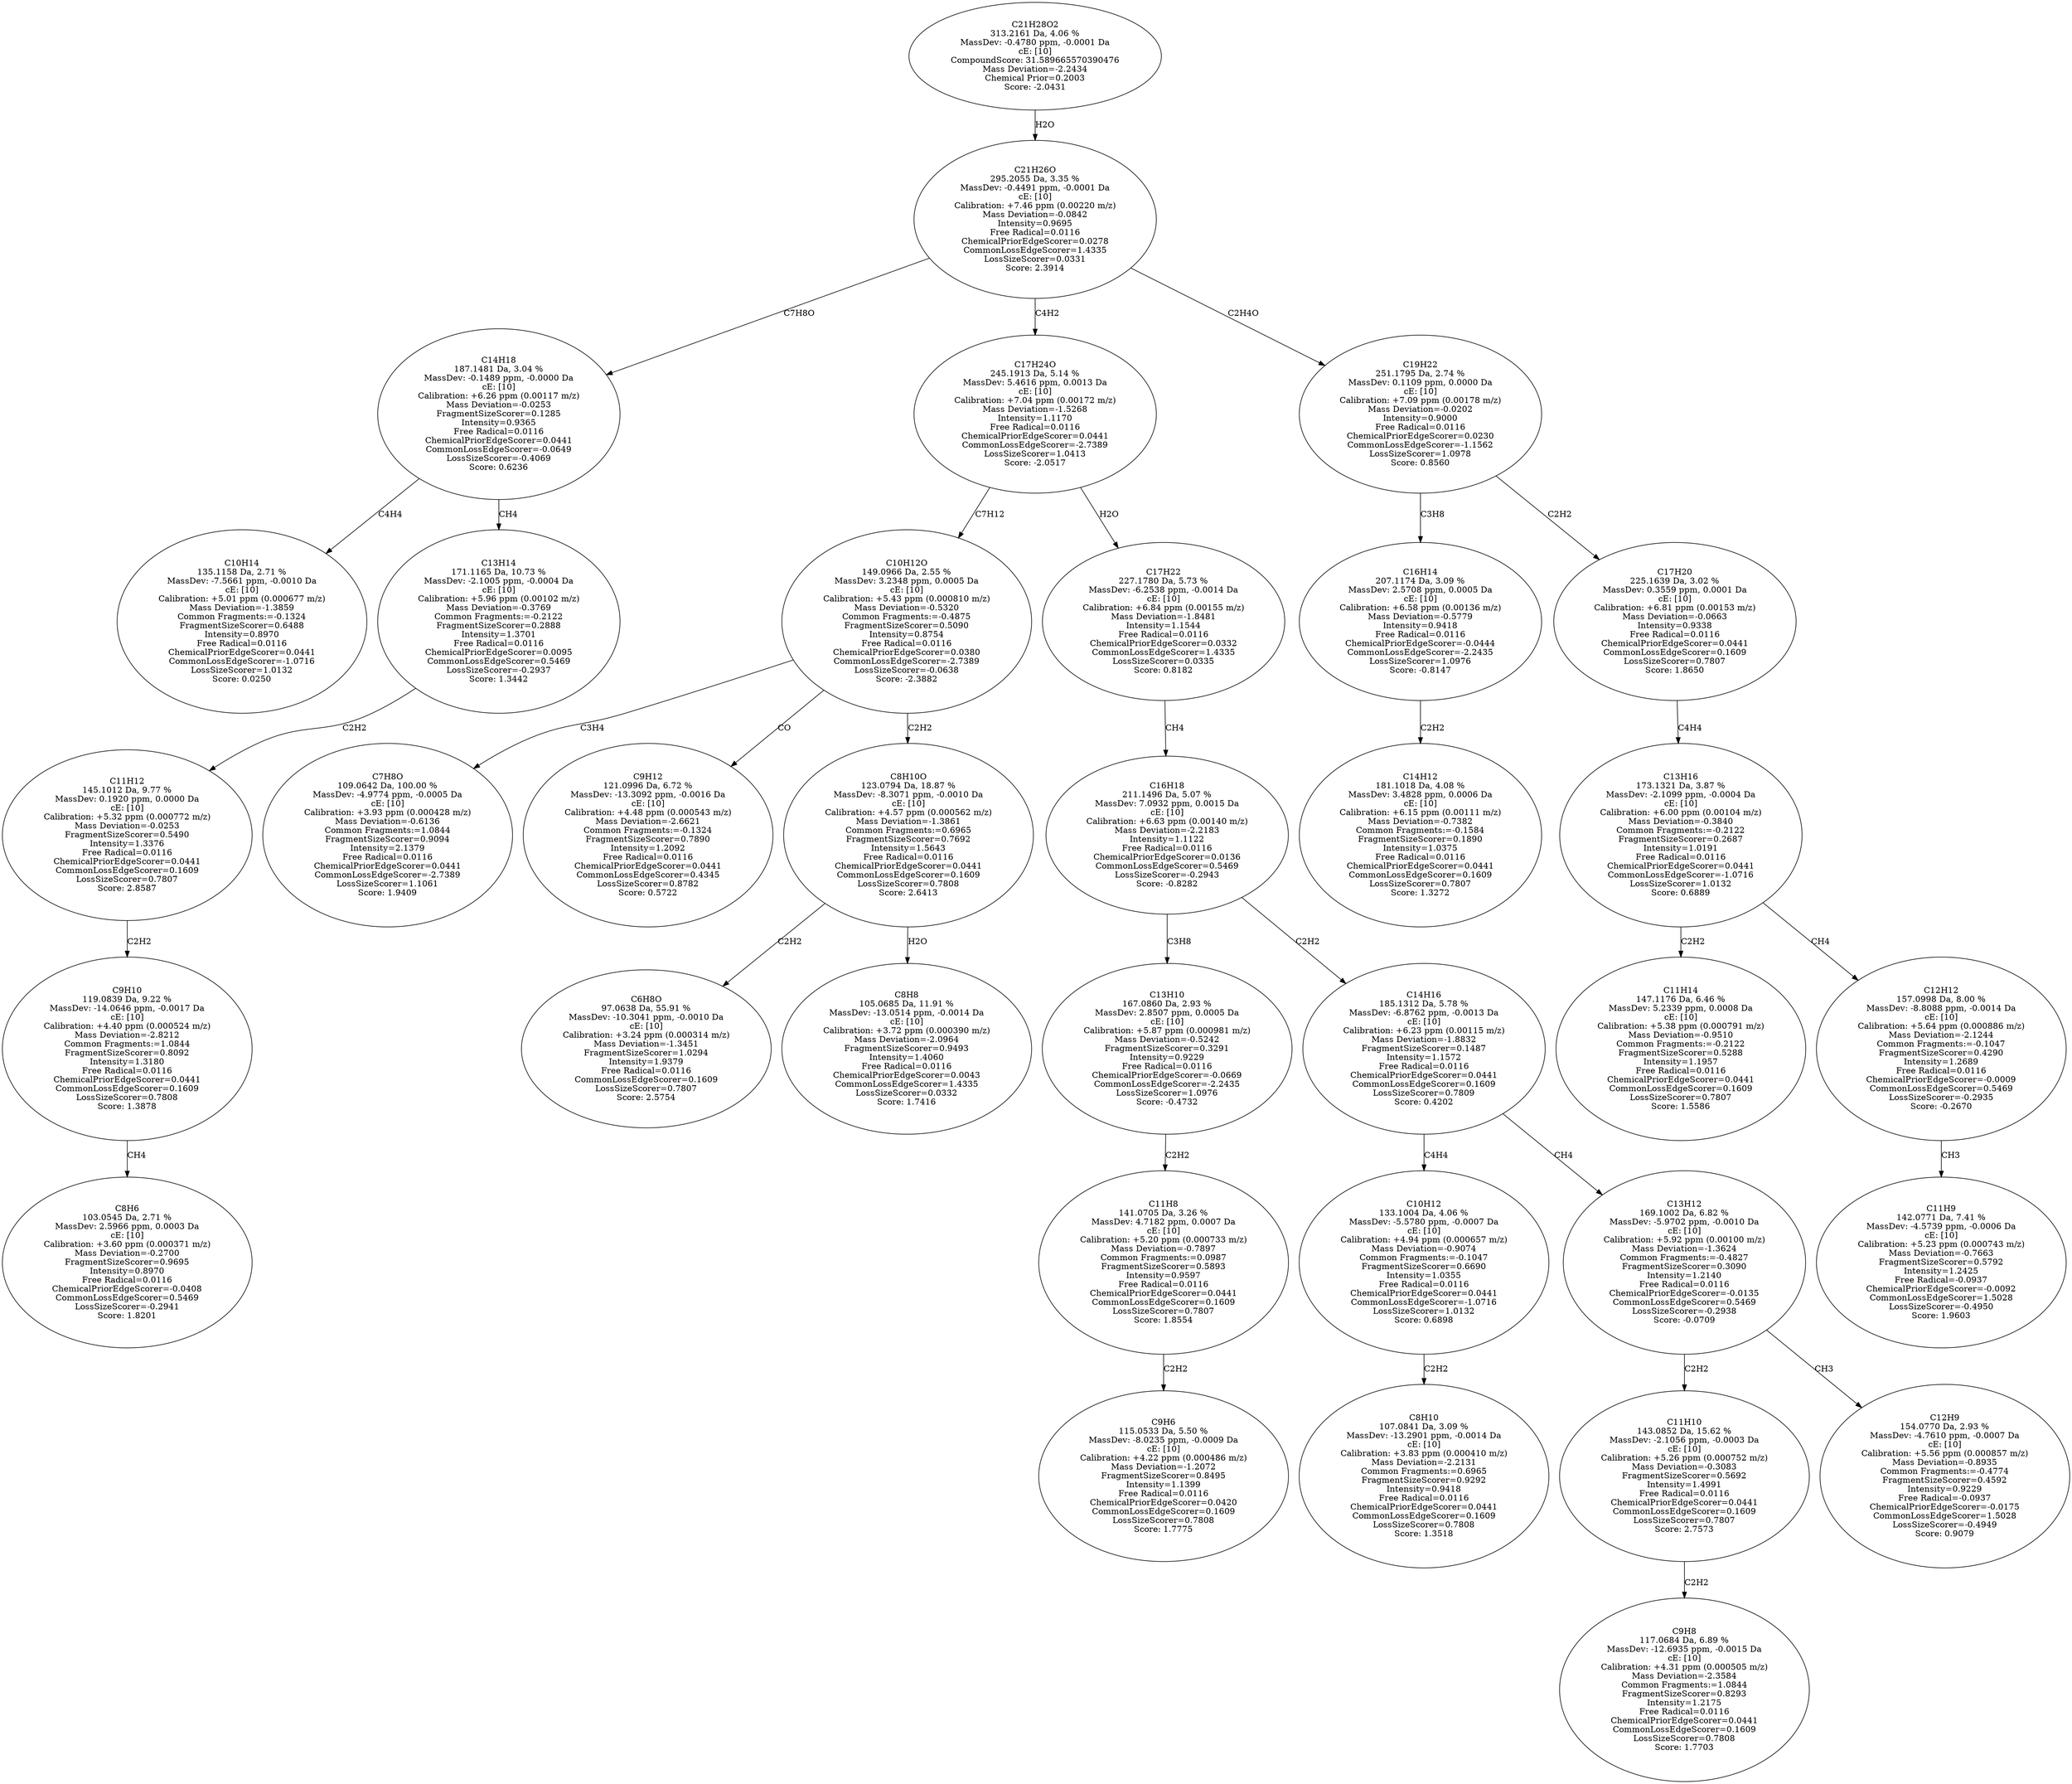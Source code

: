 strict digraph {
v1 [label="C10H14\n135.1158 Da, 2.71 %\nMassDev: -7.5661 ppm, -0.0010 Da\ncE: [10]\nCalibration: +5.01 ppm (0.000677 m/z)\nMass Deviation=-1.3859\nCommon Fragments:=-0.1324\nFragmentSizeScorer=0.6488\nIntensity=0.8970\nFree Radical=0.0116\nChemicalPriorEdgeScorer=0.0441\nCommonLossEdgeScorer=-1.0716\nLossSizeScorer=1.0132\nScore: 0.0250"];
v2 [label="C8H6\n103.0545 Da, 2.71 %\nMassDev: 2.5966 ppm, 0.0003 Da\ncE: [10]\nCalibration: +3.60 ppm (0.000371 m/z)\nMass Deviation=-0.2700\nFragmentSizeScorer=0.9695\nIntensity=0.8970\nFree Radical=0.0116\nChemicalPriorEdgeScorer=-0.0408\nCommonLossEdgeScorer=0.5469\nLossSizeScorer=-0.2941\nScore: 1.8201"];
v3 [label="C9H10\n119.0839 Da, 9.22 %\nMassDev: -14.0646 ppm, -0.0017 Da\ncE: [10]\nCalibration: +4.40 ppm (0.000524 m/z)\nMass Deviation=-2.8212\nCommon Fragments:=1.0844\nFragmentSizeScorer=0.8092\nIntensity=1.3180\nFree Radical=0.0116\nChemicalPriorEdgeScorer=0.0441\nCommonLossEdgeScorer=0.1609\nLossSizeScorer=0.7808\nScore: 1.3878"];
v4 [label="C11H12\n145.1012 Da, 9.77 %\nMassDev: 0.1920 ppm, 0.0000 Da\ncE: [10]\nCalibration: +5.32 ppm (0.000772 m/z)\nMass Deviation=-0.0253\nFragmentSizeScorer=0.5490\nIntensity=1.3376\nFree Radical=0.0116\nChemicalPriorEdgeScorer=0.0441\nCommonLossEdgeScorer=0.1609\nLossSizeScorer=0.7807\nScore: 2.8587"];
v5 [label="C13H14\n171.1165 Da, 10.73 %\nMassDev: -2.1005 ppm, -0.0004 Da\ncE: [10]\nCalibration: +5.96 ppm (0.00102 m/z)\nMass Deviation=-0.3769\nCommon Fragments:=-0.2122\nFragmentSizeScorer=0.2888\nIntensity=1.3701\nFree Radical=0.0116\nChemicalPriorEdgeScorer=0.0095\nCommonLossEdgeScorer=0.5469\nLossSizeScorer=-0.2937\nScore: 1.3442"];
v6 [label="C14H18\n187.1481 Da, 3.04 %\nMassDev: -0.1489 ppm, -0.0000 Da\ncE: [10]\nCalibration: +6.26 ppm (0.00117 m/z)\nMass Deviation=-0.0253\nFragmentSizeScorer=0.1285\nIntensity=0.9365\nFree Radical=0.0116\nChemicalPriorEdgeScorer=0.0441\nCommonLossEdgeScorer=-0.0649\nLossSizeScorer=-0.4069\nScore: 0.6236"];
v7 [label="C7H8O\n109.0642 Da, 100.00 %\nMassDev: -4.9774 ppm, -0.0005 Da\ncE: [10]\nCalibration: +3.93 ppm (0.000428 m/z)\nMass Deviation=-0.6136\nCommon Fragments:=1.0844\nFragmentSizeScorer=0.9094\nIntensity=2.1379\nFree Radical=0.0116\nChemicalPriorEdgeScorer=0.0441\nCommonLossEdgeScorer=-2.7389\nLossSizeScorer=1.1061\nScore: 1.9409"];
v8 [label="C9H12\n121.0996 Da, 6.72 %\nMassDev: -13.3092 ppm, -0.0016 Da\ncE: [10]\nCalibration: +4.48 ppm (0.000543 m/z)\nMass Deviation=-2.6621\nCommon Fragments:=-0.1324\nFragmentSizeScorer=0.7890\nIntensity=1.2092\nFree Radical=0.0116\nChemicalPriorEdgeScorer=0.0441\nCommonLossEdgeScorer=0.4345\nLossSizeScorer=0.8782\nScore: 0.5722"];
v9 [label="C6H8O\n97.0638 Da, 55.91 %\nMassDev: -10.3041 ppm, -0.0010 Da\ncE: [10]\nCalibration: +3.24 ppm (0.000314 m/z)\nMass Deviation=-1.3451\nFragmentSizeScorer=1.0294\nIntensity=1.9379\nFree Radical=0.0116\nCommonLossEdgeScorer=0.1609\nLossSizeScorer=0.7807\nScore: 2.5754"];
v10 [label="C8H8\n105.0685 Da, 11.91 %\nMassDev: -13.0514 ppm, -0.0014 Da\ncE: [10]\nCalibration: +3.72 ppm (0.000390 m/z)\nMass Deviation=-2.0964\nFragmentSizeScorer=0.9493\nIntensity=1.4060\nFree Radical=0.0116\nChemicalPriorEdgeScorer=0.0043\nCommonLossEdgeScorer=1.4335\nLossSizeScorer=0.0332\nScore: 1.7416"];
v11 [label="C8H10O\n123.0794 Da, 18.87 %\nMassDev: -8.3071 ppm, -0.0010 Da\ncE: [10]\nCalibration: +4.57 ppm (0.000562 m/z)\nMass Deviation=-1.3861\nCommon Fragments:=0.6965\nFragmentSizeScorer=0.7692\nIntensity=1.5643\nFree Radical=0.0116\nChemicalPriorEdgeScorer=0.0441\nCommonLossEdgeScorer=0.1609\nLossSizeScorer=0.7808\nScore: 2.6413"];
v12 [label="C10H12O\n149.0966 Da, 2.55 %\nMassDev: 3.2348 ppm, 0.0005 Da\ncE: [10]\nCalibration: +5.43 ppm (0.000810 m/z)\nMass Deviation=-0.5320\nCommon Fragments:=-0.4875\nFragmentSizeScorer=0.5090\nIntensity=0.8754\nFree Radical=0.0116\nChemicalPriorEdgeScorer=0.0380\nCommonLossEdgeScorer=-2.7389\nLossSizeScorer=-0.0638\nScore: -2.3882"];
v13 [label="C9H6\n115.0533 Da, 5.50 %\nMassDev: -8.0235 ppm, -0.0009 Da\ncE: [10]\nCalibration: +4.22 ppm (0.000486 m/z)\nMass Deviation=-1.2072\nFragmentSizeScorer=0.8495\nIntensity=1.1399\nFree Radical=0.0116\nChemicalPriorEdgeScorer=0.0420\nCommonLossEdgeScorer=0.1609\nLossSizeScorer=0.7808\nScore: 1.7775"];
v14 [label="C11H8\n141.0705 Da, 3.26 %\nMassDev: 4.7182 ppm, 0.0007 Da\ncE: [10]\nCalibration: +5.20 ppm (0.000733 m/z)\nMass Deviation=-0.7897\nCommon Fragments:=0.0987\nFragmentSizeScorer=0.5893\nIntensity=0.9597\nFree Radical=0.0116\nChemicalPriorEdgeScorer=0.0441\nCommonLossEdgeScorer=0.1609\nLossSizeScorer=0.7807\nScore: 1.8554"];
v15 [label="C13H10\n167.0860 Da, 2.93 %\nMassDev: 2.8507 ppm, 0.0005 Da\ncE: [10]\nCalibration: +5.87 ppm (0.000981 m/z)\nMass Deviation=-0.5242\nFragmentSizeScorer=0.3291\nIntensity=0.9229\nFree Radical=0.0116\nChemicalPriorEdgeScorer=-0.0669\nCommonLossEdgeScorer=-2.2435\nLossSizeScorer=1.0976\nScore: -0.4732"];
v16 [label="C8H10\n107.0841 Da, 3.09 %\nMassDev: -13.2901 ppm, -0.0014 Da\ncE: [10]\nCalibration: +3.83 ppm (0.000410 m/z)\nMass Deviation=-2.2131\nCommon Fragments:=0.6965\nFragmentSizeScorer=0.9292\nIntensity=0.9418\nFree Radical=0.0116\nChemicalPriorEdgeScorer=0.0441\nCommonLossEdgeScorer=0.1609\nLossSizeScorer=0.7808\nScore: 1.3518"];
v17 [label="C10H12\n133.1004 Da, 4.06 %\nMassDev: -5.5780 ppm, -0.0007 Da\ncE: [10]\nCalibration: +4.94 ppm (0.000657 m/z)\nMass Deviation=-0.9074\nCommon Fragments:=-0.1047\nFragmentSizeScorer=0.6690\nIntensity=1.0355\nFree Radical=0.0116\nChemicalPriorEdgeScorer=0.0441\nCommonLossEdgeScorer=-1.0716\nLossSizeScorer=1.0132\nScore: 0.6898"];
v18 [label="C9H8\n117.0684 Da, 6.89 %\nMassDev: -12.6935 ppm, -0.0015 Da\ncE: [10]\nCalibration: +4.31 ppm (0.000505 m/z)\nMass Deviation=-2.3584\nCommon Fragments:=1.0844\nFragmentSizeScorer=0.8293\nIntensity=1.2175\nFree Radical=0.0116\nChemicalPriorEdgeScorer=0.0441\nCommonLossEdgeScorer=0.1609\nLossSizeScorer=0.7808\nScore: 1.7703"];
v19 [label="C11H10\n143.0852 Da, 15.62 %\nMassDev: -2.1056 ppm, -0.0003 Da\ncE: [10]\nCalibration: +5.26 ppm (0.000752 m/z)\nMass Deviation=-0.3083\nFragmentSizeScorer=0.5692\nIntensity=1.4991\nFree Radical=0.0116\nChemicalPriorEdgeScorer=0.0441\nCommonLossEdgeScorer=0.1609\nLossSizeScorer=0.7807\nScore: 2.7573"];
v20 [label="C12H9\n154.0770 Da, 2.93 %\nMassDev: -4.7610 ppm, -0.0007 Da\ncE: [10]\nCalibration: +5.56 ppm (0.000857 m/z)\nMass Deviation=-0.8935\nCommon Fragments:=-0.4774\nFragmentSizeScorer=0.4592\nIntensity=0.9229\nFree Radical=-0.0937\nChemicalPriorEdgeScorer=-0.0175\nCommonLossEdgeScorer=1.5028\nLossSizeScorer=-0.4949\nScore: 0.9079"];
v21 [label="C13H12\n169.1002 Da, 6.82 %\nMassDev: -5.9702 ppm, -0.0010 Da\ncE: [10]\nCalibration: +5.92 ppm (0.00100 m/z)\nMass Deviation=-1.3624\nCommon Fragments:=-0.4827\nFragmentSizeScorer=0.3090\nIntensity=1.2140\nFree Radical=0.0116\nChemicalPriorEdgeScorer=-0.0135\nCommonLossEdgeScorer=0.5469\nLossSizeScorer=-0.2938\nScore: -0.0709"];
v22 [label="C14H16\n185.1312 Da, 5.78 %\nMassDev: -6.8762 ppm, -0.0013 Da\ncE: [10]\nCalibration: +6.23 ppm (0.00115 m/z)\nMass Deviation=-1.8832\nFragmentSizeScorer=0.1487\nIntensity=1.1572\nFree Radical=0.0116\nChemicalPriorEdgeScorer=0.0441\nCommonLossEdgeScorer=0.1609\nLossSizeScorer=0.7809\nScore: 0.4202"];
v23 [label="C16H18\n211.1496 Da, 5.07 %\nMassDev: 7.0932 ppm, 0.0015 Da\ncE: [10]\nCalibration: +6.63 ppm (0.00140 m/z)\nMass Deviation=-2.2183\nIntensity=1.1122\nFree Radical=0.0116\nChemicalPriorEdgeScorer=0.0136\nCommonLossEdgeScorer=0.5469\nLossSizeScorer=-0.2943\nScore: -0.8282"];
v24 [label="C17H22\n227.1780 Da, 5.73 %\nMassDev: -6.2538 ppm, -0.0014 Da\ncE: [10]\nCalibration: +6.84 ppm (0.00155 m/z)\nMass Deviation=-1.8481\nIntensity=1.1544\nFree Radical=0.0116\nChemicalPriorEdgeScorer=0.0332\nCommonLossEdgeScorer=1.4335\nLossSizeScorer=0.0335\nScore: 0.8182"];
v25 [label="C17H24O\n245.1913 Da, 5.14 %\nMassDev: 5.4616 ppm, 0.0013 Da\ncE: [10]\nCalibration: +7.04 ppm (0.00172 m/z)\nMass Deviation=-1.5268\nIntensity=1.1170\nFree Radical=0.0116\nChemicalPriorEdgeScorer=0.0441\nCommonLossEdgeScorer=-2.7389\nLossSizeScorer=1.0413\nScore: -2.0517"];
v26 [label="C14H12\n181.1018 Da, 4.08 %\nMassDev: 3.4828 ppm, 0.0006 Da\ncE: [10]\nCalibration: +6.15 ppm (0.00111 m/z)\nMass Deviation=-0.7382\nCommon Fragments:=-0.1584\nFragmentSizeScorer=0.1890\nIntensity=1.0375\nFree Radical=0.0116\nChemicalPriorEdgeScorer=0.0441\nCommonLossEdgeScorer=0.1609\nLossSizeScorer=0.7807\nScore: 1.3272"];
v27 [label="C16H14\n207.1174 Da, 3.09 %\nMassDev: 2.5708 ppm, 0.0005 Da\ncE: [10]\nCalibration: +6.58 ppm (0.00136 m/z)\nMass Deviation=-0.5779\nIntensity=0.9418\nFree Radical=0.0116\nChemicalPriorEdgeScorer=-0.0444\nCommonLossEdgeScorer=-2.2435\nLossSizeScorer=1.0976\nScore: -0.8147"];
v28 [label="C11H14\n147.1176 Da, 6.46 %\nMassDev: 5.2339 ppm, 0.0008 Da\ncE: [10]\nCalibration: +5.38 ppm (0.000791 m/z)\nMass Deviation=-0.9510\nCommon Fragments:=-0.2122\nFragmentSizeScorer=0.5288\nIntensity=1.1957\nFree Radical=0.0116\nChemicalPriorEdgeScorer=0.0441\nCommonLossEdgeScorer=0.1609\nLossSizeScorer=0.7807\nScore: 1.5586"];
v29 [label="C11H9\n142.0771 Da, 7.41 %\nMassDev: -4.5739 ppm, -0.0006 Da\ncE: [10]\nCalibration: +5.23 ppm (0.000743 m/z)\nMass Deviation=-0.7663\nFragmentSizeScorer=0.5792\nIntensity=1.2425\nFree Radical=-0.0937\nChemicalPriorEdgeScorer=-0.0092\nCommonLossEdgeScorer=1.5028\nLossSizeScorer=-0.4950\nScore: 1.9603"];
v30 [label="C12H12\n157.0998 Da, 8.00 %\nMassDev: -8.8088 ppm, -0.0014 Da\ncE: [10]\nCalibration: +5.64 ppm (0.000886 m/z)\nMass Deviation=-2.1244\nCommon Fragments:=-0.1047\nFragmentSizeScorer=0.4290\nIntensity=1.2689\nFree Radical=0.0116\nChemicalPriorEdgeScorer=-0.0009\nCommonLossEdgeScorer=0.5469\nLossSizeScorer=-0.2935\nScore: -0.2670"];
v31 [label="C13H16\n173.1321 Da, 3.87 %\nMassDev: -2.1099 ppm, -0.0004 Da\ncE: [10]\nCalibration: +6.00 ppm (0.00104 m/z)\nMass Deviation=-0.3840\nCommon Fragments:=-0.2122\nFragmentSizeScorer=0.2687\nIntensity=1.0191\nFree Radical=0.0116\nChemicalPriorEdgeScorer=0.0441\nCommonLossEdgeScorer=-1.0716\nLossSizeScorer=1.0132\nScore: 0.6889"];
v32 [label="C17H20\n225.1639 Da, 3.02 %\nMassDev: 0.3559 ppm, 0.0001 Da\ncE: [10]\nCalibration: +6.81 ppm (0.00153 m/z)\nMass Deviation=-0.0663\nIntensity=0.9338\nFree Radical=0.0116\nChemicalPriorEdgeScorer=0.0441\nCommonLossEdgeScorer=0.1609\nLossSizeScorer=0.7807\nScore: 1.8650"];
v33 [label="C19H22\n251.1795 Da, 2.74 %\nMassDev: 0.1109 ppm, 0.0000 Da\ncE: [10]\nCalibration: +7.09 ppm (0.00178 m/z)\nMass Deviation=-0.0202\nIntensity=0.9000\nFree Radical=0.0116\nChemicalPriorEdgeScorer=0.0230\nCommonLossEdgeScorer=-1.1562\nLossSizeScorer=1.0978\nScore: 0.8560"];
v34 [label="C21H26O\n295.2055 Da, 3.35 %\nMassDev: -0.4491 ppm, -0.0001 Da\ncE: [10]\nCalibration: +7.46 ppm (0.00220 m/z)\nMass Deviation=-0.0842\nIntensity=0.9695\nFree Radical=0.0116\nChemicalPriorEdgeScorer=0.0278\nCommonLossEdgeScorer=1.4335\nLossSizeScorer=0.0331\nScore: 2.3914"];
v35 [label="C21H28O2\n313.2161 Da, 4.06 %\nMassDev: -0.4780 ppm, -0.0001 Da\ncE: [10]\nCompoundScore: 31.589665570390476\nMass Deviation=-2.2434\nChemical Prior=0.2003\nScore: -2.0431"];
v6 -> v1 [label="C4H4"];
v3 -> v2 [label="CH4"];
v4 -> v3 [label="C2H2"];
v5 -> v4 [label="C2H2"];
v6 -> v5 [label="CH4"];
v34 -> v6 [label="C7H8O"];
v12 -> v7 [label="C3H4"];
v12 -> v8 [label="CO"];
v11 -> v9 [label="C2H2"];
v11 -> v10 [label="H2O"];
v12 -> v11 [label="C2H2"];
v25 -> v12 [label="C7H12"];
v14 -> v13 [label="C2H2"];
v15 -> v14 [label="C2H2"];
v23 -> v15 [label="C3H8"];
v17 -> v16 [label="C2H2"];
v22 -> v17 [label="C4H4"];
v19 -> v18 [label="C2H2"];
v21 -> v19 [label="C2H2"];
v21 -> v20 [label="CH3"];
v22 -> v21 [label="CH4"];
v23 -> v22 [label="C2H2"];
v24 -> v23 [label="CH4"];
v25 -> v24 [label="H2O"];
v34 -> v25 [label="C4H2"];
v27 -> v26 [label="C2H2"];
v33 -> v27 [label="C3H8"];
v31 -> v28 [label="C2H2"];
v30 -> v29 [label="CH3"];
v31 -> v30 [label="CH4"];
v32 -> v31 [label="C4H4"];
v33 -> v32 [label="C2H2"];
v34 -> v33 [label="C2H4O"];
v35 -> v34 [label="H2O"];
}